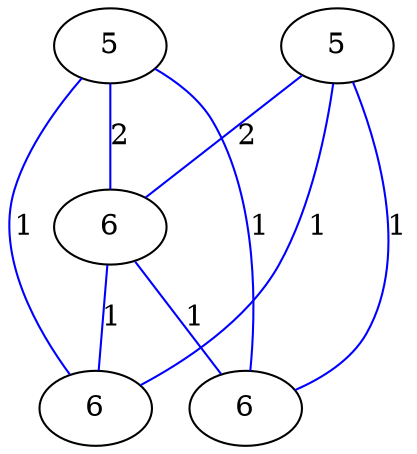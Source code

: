 graph G {
	0 [label="5"];
	1 [label="5"];
	2 [label="6"];
	3 [label="6"];
	4 [label="6"];
	0 -- 2 [label="2", color=blue];
	0 -- 3 [label="1", color=blue];
	0 -- 4 [label="1", color=blue];
	1 -- 2 [label="2", color=blue];
	1 -- 3 [label="1", color=blue];
	1 -- 4 [label="1", color=blue];
	2 -- 3 [label="1", color=blue];
	2 -- 4 [label="1", color=blue];
}
